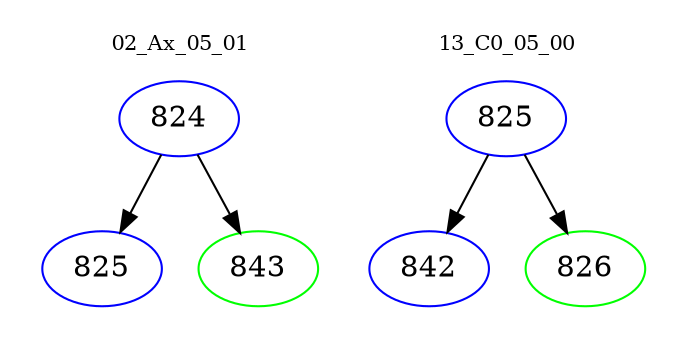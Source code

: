 digraph{
subgraph cluster_0 {
color = white
label = "02_Ax_05_01";
fontsize=10;
T0_824 [label="824", color="blue"]
T0_824 -> T0_825 [color="black"]
T0_825 [label="825", color="blue"]
T0_824 -> T0_843 [color="black"]
T0_843 [label="843", color="green"]
}
subgraph cluster_1 {
color = white
label = "13_C0_05_00";
fontsize=10;
T1_825 [label="825", color="blue"]
T1_825 -> T1_842 [color="black"]
T1_842 [label="842", color="blue"]
T1_825 -> T1_826 [color="black"]
T1_826 [label="826", color="green"]
}
}
